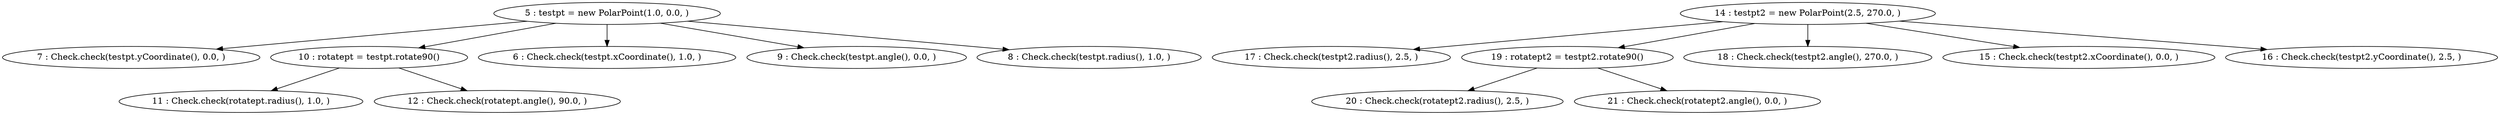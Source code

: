 digraph G {
"5 : testpt = new PolarPoint(1.0, 0.0, )"
"5 : testpt = new PolarPoint(1.0, 0.0, )" -> "7 : Check.check(testpt.yCoordinate(), 0.0, )"
"5 : testpt = new PolarPoint(1.0, 0.0, )" -> "10 : rotatept = testpt.rotate90()"
"5 : testpt = new PolarPoint(1.0, 0.0, )" -> "6 : Check.check(testpt.xCoordinate(), 1.0, )"
"5 : testpt = new PolarPoint(1.0, 0.0, )" -> "9 : Check.check(testpt.angle(), 0.0, )"
"5 : testpt = new PolarPoint(1.0, 0.0, )" -> "8 : Check.check(testpt.radius(), 1.0, )"
"6 : Check.check(testpt.xCoordinate(), 1.0, )"
"7 : Check.check(testpt.yCoordinate(), 0.0, )"
"8 : Check.check(testpt.radius(), 1.0, )"
"9 : Check.check(testpt.angle(), 0.0, )"
"10 : rotatept = testpt.rotate90()"
"10 : rotatept = testpt.rotate90()" -> "11 : Check.check(rotatept.radius(), 1.0, )"
"10 : rotatept = testpt.rotate90()" -> "12 : Check.check(rotatept.angle(), 90.0, )"
"11 : Check.check(rotatept.radius(), 1.0, )"
"12 : Check.check(rotatept.angle(), 90.0, )"
"14 : testpt2 = new PolarPoint(2.5, 270.0, )"
"14 : testpt2 = new PolarPoint(2.5, 270.0, )" -> "17 : Check.check(testpt2.radius(), 2.5, )"
"14 : testpt2 = new PolarPoint(2.5, 270.0, )" -> "19 : rotatept2 = testpt2.rotate90()"
"14 : testpt2 = new PolarPoint(2.5, 270.0, )" -> "18 : Check.check(testpt2.angle(), 270.0, )"
"14 : testpt2 = new PolarPoint(2.5, 270.0, )" -> "15 : Check.check(testpt2.xCoordinate(), 0.0, )"
"14 : testpt2 = new PolarPoint(2.5, 270.0, )" -> "16 : Check.check(testpt2.yCoordinate(), 2.5, )"
"15 : Check.check(testpt2.xCoordinate(), 0.0, )"
"16 : Check.check(testpt2.yCoordinate(), 2.5, )"
"17 : Check.check(testpt2.radius(), 2.5, )"
"18 : Check.check(testpt2.angle(), 270.0, )"
"19 : rotatept2 = testpt2.rotate90()"
"19 : rotatept2 = testpt2.rotate90()" -> "20 : Check.check(rotatept2.radius(), 2.5, )"
"19 : rotatept2 = testpt2.rotate90()" -> "21 : Check.check(rotatept2.angle(), 0.0, )"
"20 : Check.check(rotatept2.radius(), 2.5, )"
"21 : Check.check(rotatept2.angle(), 0.0, )"
}